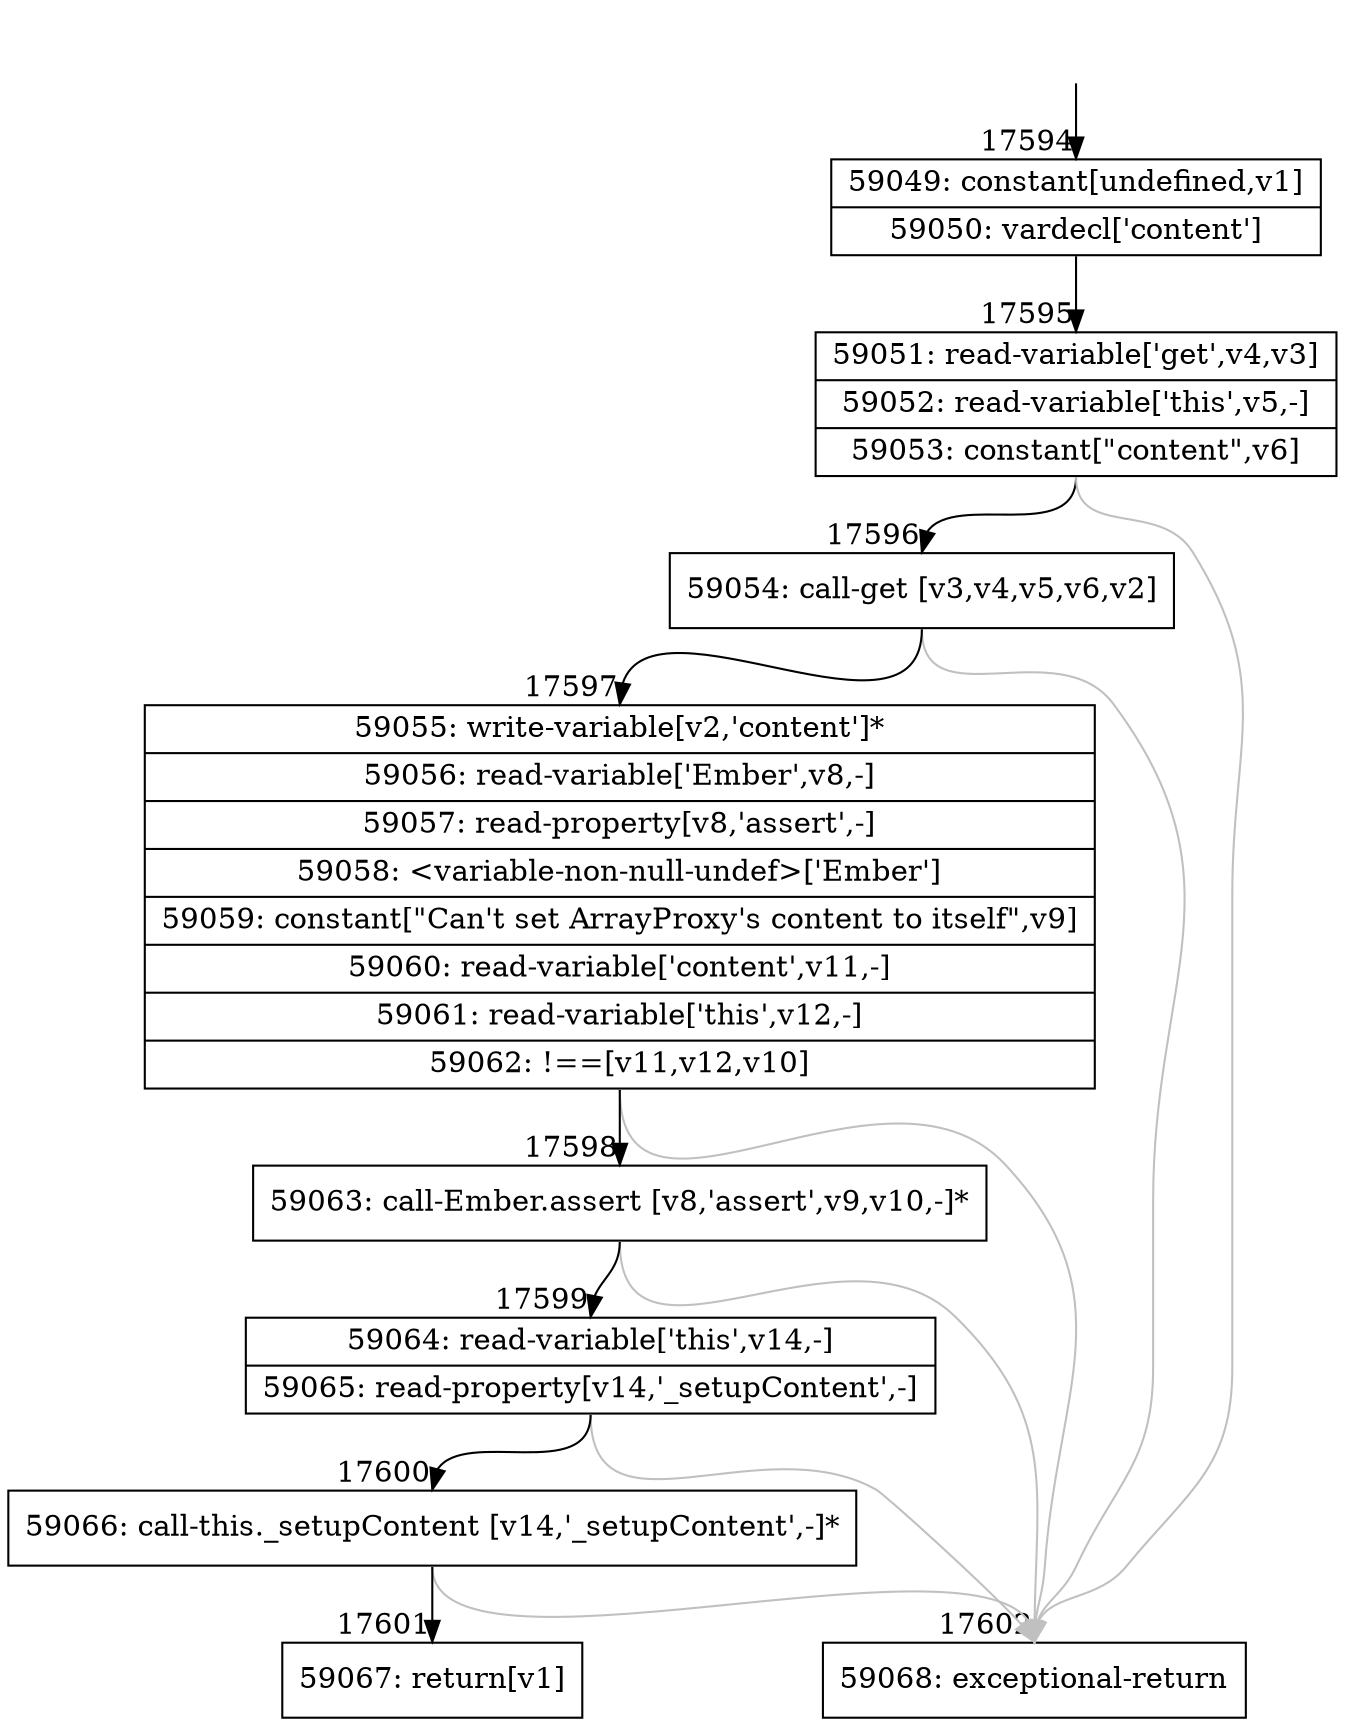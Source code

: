 digraph {
rankdir="TD"
BB_entry1518[shape=none,label=""];
BB_entry1518 -> BB17594 [tailport=s, headport=n, headlabel="    17594"]
BB17594 [shape=record label="{59049: constant[undefined,v1]|59050: vardecl['content']}" ] 
BB17594 -> BB17595 [tailport=s, headport=n, headlabel="      17595"]
BB17595 [shape=record label="{59051: read-variable['get',v4,v3]|59052: read-variable['this',v5,-]|59053: constant[\"content\",v6]}" ] 
BB17595 -> BB17596 [tailport=s, headport=n, headlabel="      17596"]
BB17595 -> BB17602 [tailport=s, headport=n, color=gray, headlabel="      17602"]
BB17596 [shape=record label="{59054: call-get [v3,v4,v5,v6,v2]}" ] 
BB17596 -> BB17597 [tailport=s, headport=n, headlabel="      17597"]
BB17596 -> BB17602 [tailport=s, headport=n, color=gray]
BB17597 [shape=record label="{59055: write-variable[v2,'content']*|59056: read-variable['Ember',v8,-]|59057: read-property[v8,'assert',-]|59058: \<variable-non-null-undef\>['Ember']|59059: constant[\"Can't set ArrayProxy's content to itself\",v9]|59060: read-variable['content',v11,-]|59061: read-variable['this',v12,-]|59062: !==[v11,v12,v10]}" ] 
BB17597 -> BB17598 [tailport=s, headport=n, headlabel="      17598"]
BB17597 -> BB17602 [tailport=s, headport=n, color=gray]
BB17598 [shape=record label="{59063: call-Ember.assert [v8,'assert',v9,v10,-]*}" ] 
BB17598 -> BB17599 [tailport=s, headport=n, headlabel="      17599"]
BB17598 -> BB17602 [tailport=s, headport=n, color=gray]
BB17599 [shape=record label="{59064: read-variable['this',v14,-]|59065: read-property[v14,'_setupContent',-]}" ] 
BB17599 -> BB17600 [tailport=s, headport=n, headlabel="      17600"]
BB17599 -> BB17602 [tailport=s, headport=n, color=gray]
BB17600 [shape=record label="{59066: call-this._setupContent [v14,'_setupContent',-]*}" ] 
BB17600 -> BB17601 [tailport=s, headport=n, headlabel="      17601"]
BB17600 -> BB17602 [tailport=s, headport=n, color=gray]
BB17601 [shape=record label="{59067: return[v1]}" ] 
BB17602 [shape=record label="{59068: exceptional-return}" ] 
//#$~ 33328
}
